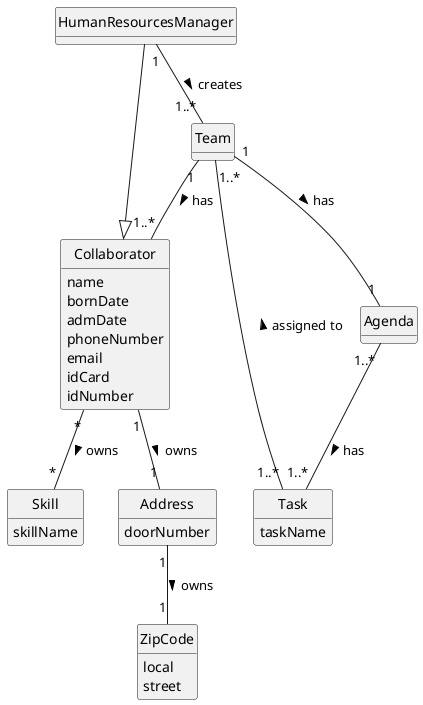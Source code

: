 @startuml
skinparam monochrome true
skinparam packageStyle rectangle
skinparam shadowing false

skinparam classAttributeIconSize 0

hide circle
hide methods


class HumanResourcesManager {}

class Skill {
    skillName
}

class Task {
    taskName
}

class Collaborator {
    name
    bornDate
    admDate
    phoneNumber
    email
    idCard
    idNumber
}

class Address {
    doorNumber
}

class ZipCode {
    local
    street
}

class Team {}

HumanResourcesManager ---|> Collaborator
HumanResourcesManager "1" -- "1..*" Team : creates >
Collaborator "*" -- "*" Skill : owns >
Collaborator "1" -- "1" Address: owns >
Address "1" -- "1" ZipCode : owns >
Team "1" -- "1..*" Collaborator : has >
Team "1" -- "1" Agenda : has >
Task "1..*" -- "1..*" Team : assigned to >
Agenda "1..*" -- "1..*" Task : has >

@enduml